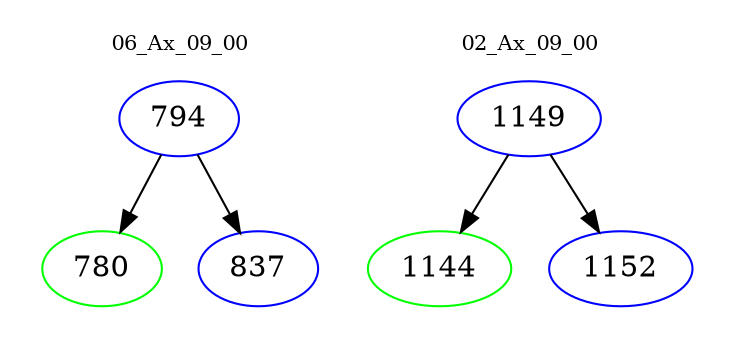 digraph{
subgraph cluster_0 {
color = white
label = "06_Ax_09_00";
fontsize=10;
T0_794 [label="794", color="blue"]
T0_794 -> T0_780 [color="black"]
T0_780 [label="780", color="green"]
T0_794 -> T0_837 [color="black"]
T0_837 [label="837", color="blue"]
}
subgraph cluster_1 {
color = white
label = "02_Ax_09_00";
fontsize=10;
T1_1149 [label="1149", color="blue"]
T1_1149 -> T1_1144 [color="black"]
T1_1144 [label="1144", color="green"]
T1_1149 -> T1_1152 [color="black"]
T1_1152 [label="1152", color="blue"]
}
}
